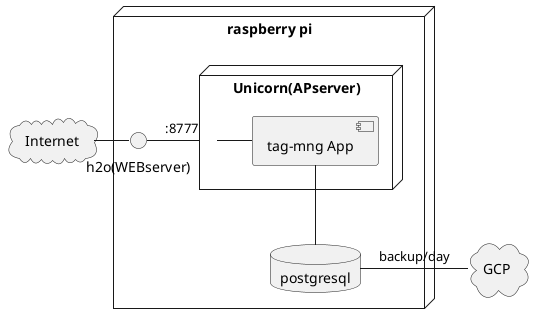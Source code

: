 @startuml
'MODULEs
node "raspberry pi" as pi {

  () "h2o(WEBserver)" as h2o

  node "Unicorn(APserver)" as unicorn {
    component "tag-mng App" as tag_mng_app
  }

  database "postgresql" as postgres {
    
  }

}

cloud "Internet" as internet {

}
cloud "GCP" as gcp {

}


'RELATIONs
internet - h2o
h2o - unicorn : :8777
unicorn - tag_mng_app
tag_mng_app -- postgres
postgres - gcp : backup/day


@enduml
